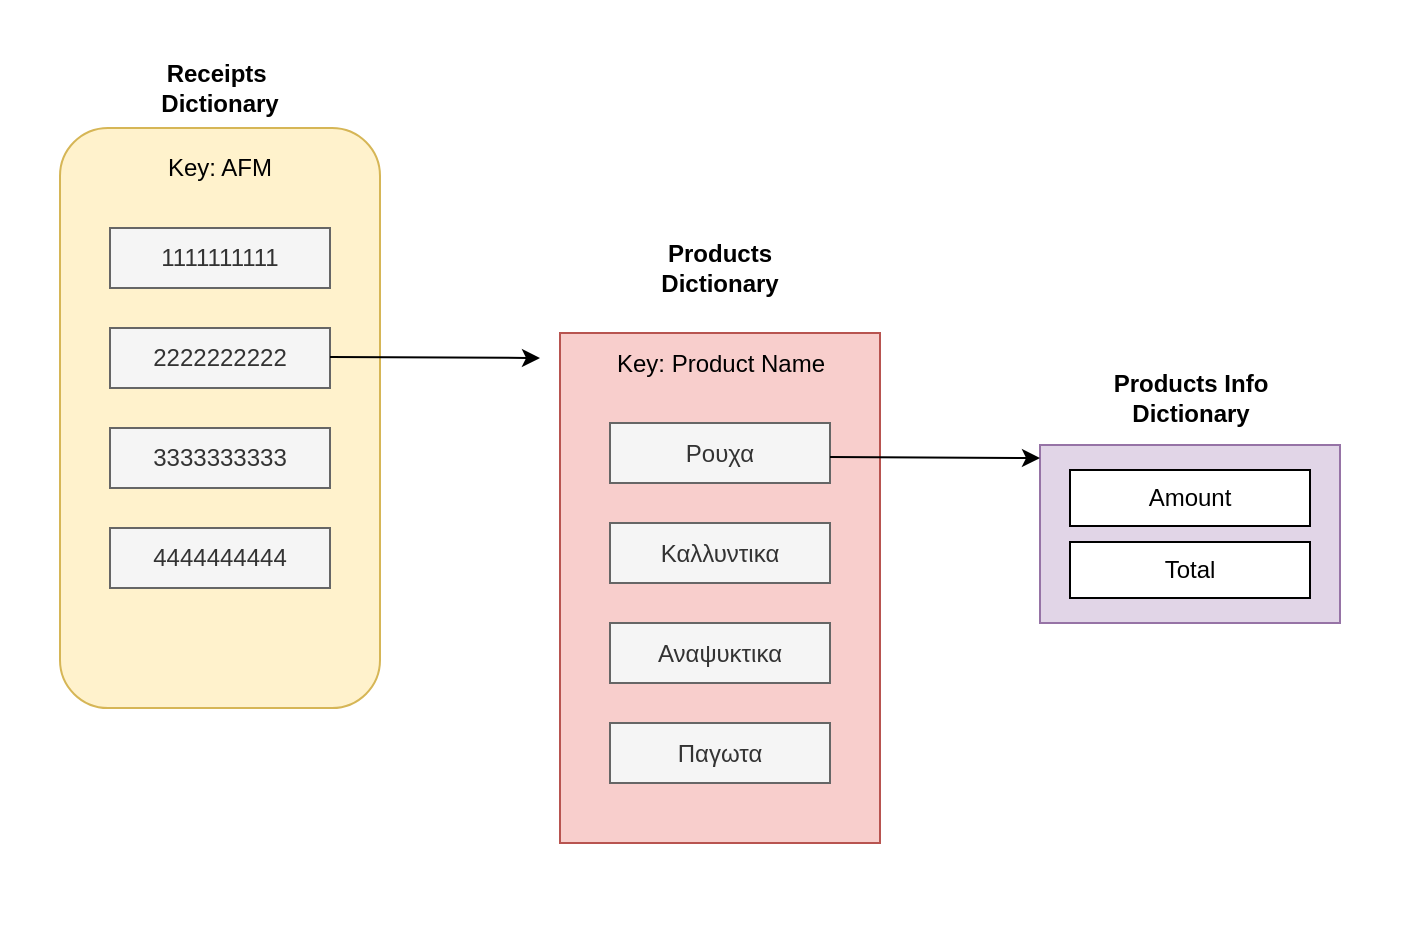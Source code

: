 <mxfile version="12.3.0" type="device" pages="1"><diagram id="QxS6wHS22QSc6M2GHgaL" name="Page-1"><mxGraphModel dx="1369" dy="748" grid="1" gridSize="10" guides="1" tooltips="1" connect="1" arrows="1" fold="1" page="1" pageScale="1" pageWidth="850" pageHeight="1100" math="0" shadow="0"><root><mxCell id="0"/><mxCell id="1" parent="0"/><mxCell id="N7YYgZ8Lk83ZyolAILqP-25" value="" style="rounded=0;whiteSpace=wrap;html=1;strokeColor=none;" vertex="1" parent="1"><mxGeometry x="140" y="146" width="710" height="470" as="geometry"/></mxCell><mxCell id="N7YYgZ8Lk83ZyolAILqP-18" value="" style="rounded=0;whiteSpace=wrap;html=1;fillColor=#f8cecc;strokeColor=#b85450;" vertex="1" parent="1"><mxGeometry x="420" y="312.5" width="160" height="255" as="geometry"/></mxCell><mxCell id="N7YYgZ8Lk83ZyolAILqP-1" value="" style="rounded=1;whiteSpace=wrap;html=1;fillColor=#fff2cc;strokeColor=#d6b656;" vertex="1" parent="1"><mxGeometry x="170" y="210" width="160" height="290" as="geometry"/></mxCell><mxCell id="N7YYgZ8Lk83ZyolAILqP-2" value="1111111111" style="rounded=0;whiteSpace=wrap;html=1;fillColor=#f5f5f5;strokeColor=#666666;fontColor=#333333;" vertex="1" parent="1"><mxGeometry x="195" y="260" width="110" height="30" as="geometry"/></mxCell><mxCell id="N7YYgZ8Lk83ZyolAILqP-3" value="2222222222" style="rounded=0;whiteSpace=wrap;html=1;fillColor=#f5f5f5;strokeColor=#666666;fontColor=#333333;" vertex="1" parent="1"><mxGeometry x="195" y="310" width="110" height="30" as="geometry"/></mxCell><mxCell id="N7YYgZ8Lk83ZyolAILqP-4" value="3333333333" style="rounded=0;whiteSpace=wrap;html=1;fillColor=#f5f5f5;strokeColor=#666666;fontColor=#333333;" vertex="1" parent="1"><mxGeometry x="195" y="360" width="110" height="30" as="geometry"/></mxCell><mxCell id="N7YYgZ8Lk83ZyolAILqP-5" value="4444444444" style="rounded=0;whiteSpace=wrap;html=1;fillColor=#f5f5f5;strokeColor=#666666;fontColor=#333333;" vertex="1" parent="1"><mxGeometry x="195" y="410" width="110" height="30" as="geometry"/></mxCell><mxCell id="N7YYgZ8Lk83ZyolAILqP-9" value="Ρουχα" style="rounded=0;whiteSpace=wrap;html=1;fillColor=#f5f5f5;strokeColor=#666666;fontColor=#333333;" vertex="1" parent="1"><mxGeometry x="445" y="357.5" width="110" height="30" as="geometry"/></mxCell><mxCell id="N7YYgZ8Lk83ZyolAILqP-10" value="Καλλυντικα" style="rounded=0;whiteSpace=wrap;html=1;fillColor=#f5f5f5;strokeColor=#666666;fontColor=#333333;" vertex="1" parent="1"><mxGeometry x="445" y="407.5" width="110" height="30" as="geometry"/></mxCell><mxCell id="N7YYgZ8Lk83ZyolAILqP-11" value="Αναψυκτικα" style="rounded=0;whiteSpace=wrap;html=1;fillColor=#f5f5f5;strokeColor=#666666;fontColor=#333333;" vertex="1" parent="1"><mxGeometry x="445" y="457.5" width="110" height="30" as="geometry"/></mxCell><mxCell id="N7YYgZ8Lk83ZyolAILqP-12" value="Παγωτα" style="rounded=0;whiteSpace=wrap;html=1;fillColor=#f5f5f5;strokeColor=#666666;fontColor=#333333;" vertex="1" parent="1"><mxGeometry x="445" y="507.5" width="110" height="30" as="geometry"/></mxCell><mxCell id="N7YYgZ8Lk83ZyolAILqP-13" value="" style="endArrow=classic;html=1;" edge="1" parent="1"><mxGeometry width="50" height="50" relative="1" as="geometry"><mxPoint x="305" y="324.5" as="sourcePoint"/><mxPoint x="410" y="325" as="targetPoint"/></mxGeometry></mxCell><mxCell id="N7YYgZ8Lk83ZyolAILqP-14" value="&lt;b&gt;Receipts&amp;nbsp; Dictionary&lt;/b&gt;" style="text;html=1;strokeColor=none;fillColor=none;align=center;verticalAlign=middle;whiteSpace=wrap;rounded=0;" vertex="1" parent="1"><mxGeometry x="200" y="180" width="100" height="20" as="geometry"/></mxCell><mxCell id="N7YYgZ8Lk83ZyolAILqP-15" value="Key: AFM" style="text;html=1;strokeColor=none;fillColor=none;align=center;verticalAlign=middle;whiteSpace=wrap;rounded=0;" vertex="1" parent="1"><mxGeometry x="215" y="220" width="70" height="20" as="geometry"/></mxCell><mxCell id="N7YYgZ8Lk83ZyolAILqP-16" value="&lt;b&gt;Products Dictionary&lt;/b&gt;" style="text;html=1;strokeColor=none;fillColor=none;align=center;verticalAlign=middle;whiteSpace=wrap;rounded=0;" vertex="1" parent="1"><mxGeometry x="480" y="270" width="40" height="20" as="geometry"/></mxCell><mxCell id="N7YYgZ8Lk83ZyolAILqP-17" value="Key: Product Name" style="text;html=1;strokeColor=none;fillColor=none;align=center;verticalAlign=middle;whiteSpace=wrap;rounded=0;" vertex="1" parent="1"><mxGeometry x="442.5" y="317.5" width="115" height="20" as="geometry"/></mxCell><mxCell id="N7YYgZ8Lk83ZyolAILqP-20" value="" style="rounded=0;whiteSpace=wrap;html=1;fillColor=#e1d5e7;strokeColor=#9673a6;" vertex="1" parent="1"><mxGeometry x="660" y="368.5" width="150" height="89" as="geometry"/></mxCell><mxCell id="N7YYgZ8Lk83ZyolAILqP-21" value="Amount" style="rounded=0;whiteSpace=wrap;html=1;" vertex="1" parent="1"><mxGeometry x="675" y="381" width="120" height="28" as="geometry"/></mxCell><mxCell id="N7YYgZ8Lk83ZyolAILqP-22" value="Total" style="rounded=0;whiteSpace=wrap;html=1;" vertex="1" parent="1"><mxGeometry x="675" y="417" width="120" height="28" as="geometry"/></mxCell><mxCell id="N7YYgZ8Lk83ZyolAILqP-23" value="&lt;b&gt;Products Info Dictionary&lt;/b&gt;" style="text;html=1;strokeColor=none;fillColor=none;align=center;verticalAlign=middle;whiteSpace=wrap;rounded=0;" vertex="1" parent="1"><mxGeometry x="692.5" y="335" width="85" height="20" as="geometry"/></mxCell><mxCell id="N7YYgZ8Lk83ZyolAILqP-24" value="" style="endArrow=classic;html=1;" edge="1" parent="1"><mxGeometry width="50" height="50" relative="1" as="geometry"><mxPoint x="555" y="374.5" as="sourcePoint"/><mxPoint x="660" y="375" as="targetPoint"/></mxGeometry></mxCell></root></mxGraphModel></diagram></mxfile>